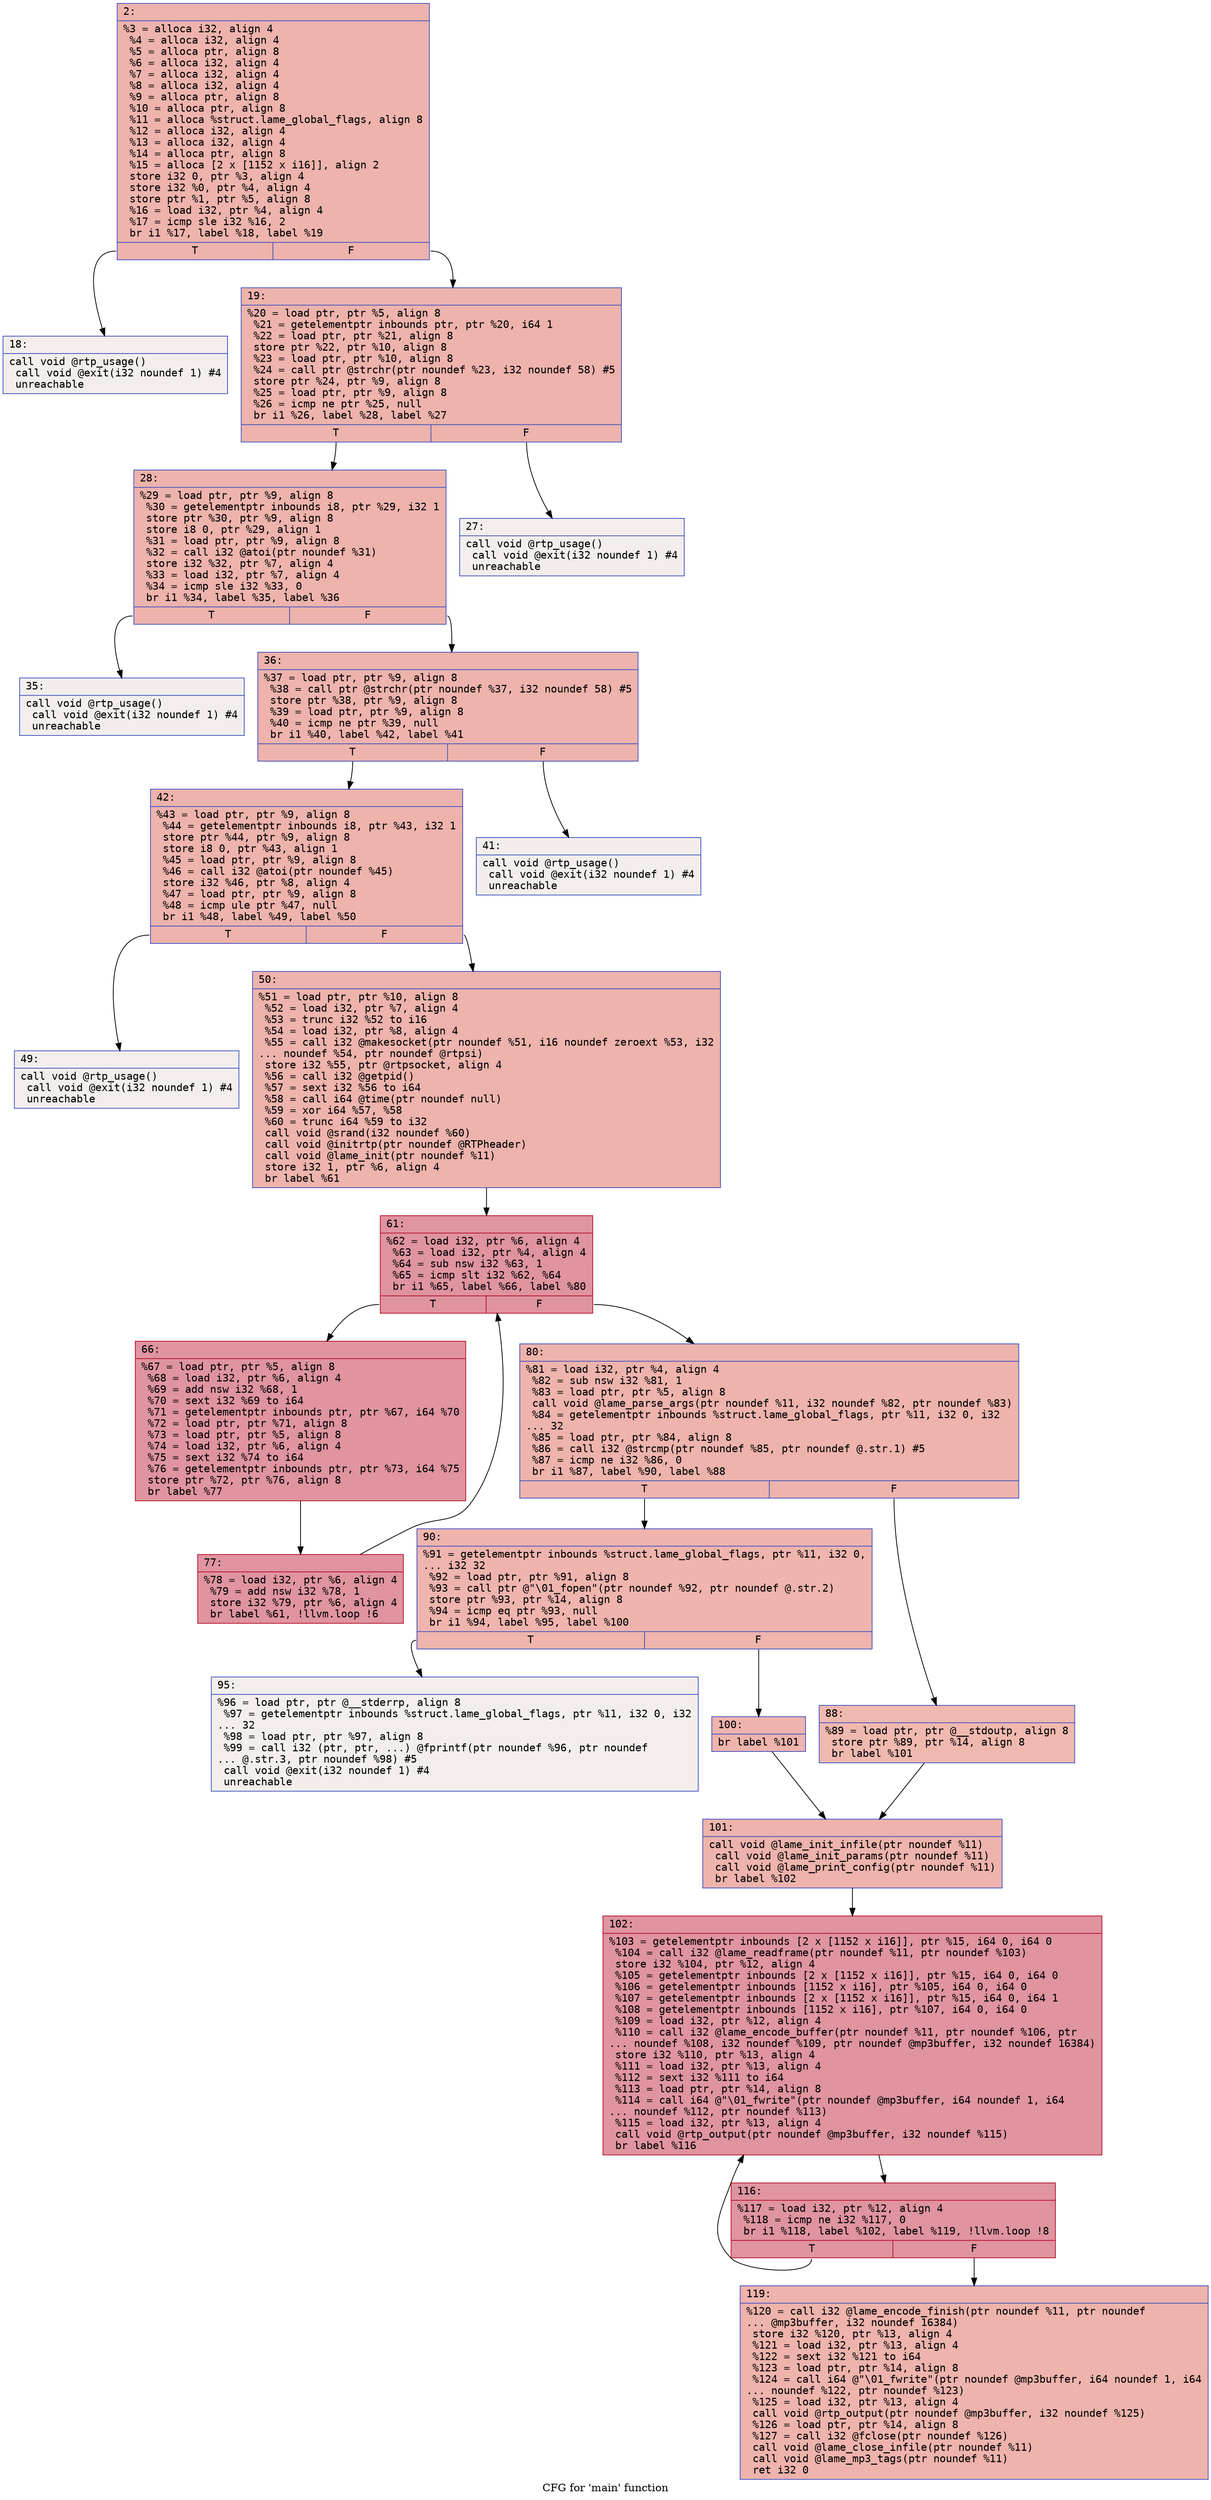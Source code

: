 digraph "CFG for 'main' function" {
	label="CFG for 'main' function";

	Node0x600001b0e210 [shape=record,color="#3d50c3ff", style=filled, fillcolor="#d6524470" fontname="Courier",label="{2:\l|  %3 = alloca i32, align 4\l  %4 = alloca i32, align 4\l  %5 = alloca ptr, align 8\l  %6 = alloca i32, align 4\l  %7 = alloca i32, align 4\l  %8 = alloca i32, align 4\l  %9 = alloca ptr, align 8\l  %10 = alloca ptr, align 8\l  %11 = alloca %struct.lame_global_flags, align 8\l  %12 = alloca i32, align 4\l  %13 = alloca i32, align 4\l  %14 = alloca ptr, align 8\l  %15 = alloca [2 x [1152 x i16]], align 2\l  store i32 0, ptr %3, align 4\l  store i32 %0, ptr %4, align 4\l  store ptr %1, ptr %5, align 8\l  %16 = load i32, ptr %4, align 4\l  %17 = icmp sle i32 %16, 2\l  br i1 %17, label %18, label %19\l|{<s0>T|<s1>F}}"];
	Node0x600001b0e210:s0 -> Node0x600001b0e260[tooltip="2 -> 18\nProbability 0.00%" ];
	Node0x600001b0e210:s1 -> Node0x600001b0e2b0[tooltip="2 -> 19\nProbability 100.00%" ];
	Node0x600001b0e260 [shape=record,color="#3d50c3ff", style=filled, fillcolor="#e5d8d170" fontname="Courier",label="{18:\l|  call void @rtp_usage()\l  call void @exit(i32 noundef 1) #4\l  unreachable\l}"];
	Node0x600001b0e2b0 [shape=record,color="#3d50c3ff", style=filled, fillcolor="#d6524470" fontname="Courier",label="{19:\l|  %20 = load ptr, ptr %5, align 8\l  %21 = getelementptr inbounds ptr, ptr %20, i64 1\l  %22 = load ptr, ptr %21, align 8\l  store ptr %22, ptr %10, align 8\l  %23 = load ptr, ptr %10, align 8\l  %24 = call ptr @strchr(ptr noundef %23, i32 noundef 58) #5\l  store ptr %24, ptr %9, align 8\l  %25 = load ptr, ptr %9, align 8\l  %26 = icmp ne ptr %25, null\l  br i1 %26, label %28, label %27\l|{<s0>T|<s1>F}}"];
	Node0x600001b0e2b0:s0 -> Node0x600001b0e350[tooltip="19 -> 28\nProbability 100.00%" ];
	Node0x600001b0e2b0:s1 -> Node0x600001b0e300[tooltip="19 -> 27\nProbability 0.00%" ];
	Node0x600001b0e300 [shape=record,color="#3d50c3ff", style=filled, fillcolor="#e5d8d170" fontname="Courier",label="{27:\l|  call void @rtp_usage()\l  call void @exit(i32 noundef 1) #4\l  unreachable\l}"];
	Node0x600001b0e350 [shape=record,color="#3d50c3ff", style=filled, fillcolor="#d6524470" fontname="Courier",label="{28:\l|  %29 = load ptr, ptr %9, align 8\l  %30 = getelementptr inbounds i8, ptr %29, i32 1\l  store ptr %30, ptr %9, align 8\l  store i8 0, ptr %29, align 1\l  %31 = load ptr, ptr %9, align 8\l  %32 = call i32 @atoi(ptr noundef %31)\l  store i32 %32, ptr %7, align 4\l  %33 = load i32, ptr %7, align 4\l  %34 = icmp sle i32 %33, 0\l  br i1 %34, label %35, label %36\l|{<s0>T|<s1>F}}"];
	Node0x600001b0e350:s0 -> Node0x600001b0e3a0[tooltip="28 -> 35\nProbability 0.00%" ];
	Node0x600001b0e350:s1 -> Node0x600001b0e3f0[tooltip="28 -> 36\nProbability 100.00%" ];
	Node0x600001b0e3a0 [shape=record,color="#3d50c3ff", style=filled, fillcolor="#e5d8d170" fontname="Courier",label="{35:\l|  call void @rtp_usage()\l  call void @exit(i32 noundef 1) #4\l  unreachable\l}"];
	Node0x600001b0e3f0 [shape=record,color="#3d50c3ff", style=filled, fillcolor="#d6524470" fontname="Courier",label="{36:\l|  %37 = load ptr, ptr %9, align 8\l  %38 = call ptr @strchr(ptr noundef %37, i32 noundef 58) #5\l  store ptr %38, ptr %9, align 8\l  %39 = load ptr, ptr %9, align 8\l  %40 = icmp ne ptr %39, null\l  br i1 %40, label %42, label %41\l|{<s0>T|<s1>F}}"];
	Node0x600001b0e3f0:s0 -> Node0x600001b0e490[tooltip="36 -> 42\nProbability 100.00%" ];
	Node0x600001b0e3f0:s1 -> Node0x600001b0e440[tooltip="36 -> 41\nProbability 0.00%" ];
	Node0x600001b0e440 [shape=record,color="#3d50c3ff", style=filled, fillcolor="#e5d8d170" fontname="Courier",label="{41:\l|  call void @rtp_usage()\l  call void @exit(i32 noundef 1) #4\l  unreachable\l}"];
	Node0x600001b0e490 [shape=record,color="#3d50c3ff", style=filled, fillcolor="#d6524470" fontname="Courier",label="{42:\l|  %43 = load ptr, ptr %9, align 8\l  %44 = getelementptr inbounds i8, ptr %43, i32 1\l  store ptr %44, ptr %9, align 8\l  store i8 0, ptr %43, align 1\l  %45 = load ptr, ptr %9, align 8\l  %46 = call i32 @atoi(ptr noundef %45)\l  store i32 %46, ptr %8, align 4\l  %47 = load ptr, ptr %9, align 8\l  %48 = icmp ule ptr %47, null\l  br i1 %48, label %49, label %50\l|{<s0>T|<s1>F}}"];
	Node0x600001b0e490:s0 -> Node0x600001b0e4e0[tooltip="42 -> 49\nProbability 0.00%" ];
	Node0x600001b0e490:s1 -> Node0x600001b0e530[tooltip="42 -> 50\nProbability 100.00%" ];
	Node0x600001b0e4e0 [shape=record,color="#3d50c3ff", style=filled, fillcolor="#e5d8d170" fontname="Courier",label="{49:\l|  call void @rtp_usage()\l  call void @exit(i32 noundef 1) #4\l  unreachable\l}"];
	Node0x600001b0e530 [shape=record,color="#3d50c3ff", style=filled, fillcolor="#d6524470" fontname="Courier",label="{50:\l|  %51 = load ptr, ptr %10, align 8\l  %52 = load i32, ptr %7, align 4\l  %53 = trunc i32 %52 to i16\l  %54 = load i32, ptr %8, align 4\l  %55 = call i32 @makesocket(ptr noundef %51, i16 noundef zeroext %53, i32\l... noundef %54, ptr noundef @rtpsi)\l  store i32 %55, ptr @rtpsocket, align 4\l  %56 = call i32 @getpid()\l  %57 = sext i32 %56 to i64\l  %58 = call i64 @time(ptr noundef null)\l  %59 = xor i64 %57, %58\l  %60 = trunc i64 %59 to i32\l  call void @srand(i32 noundef %60)\l  call void @initrtp(ptr noundef @RTPheader)\l  call void @lame_init(ptr noundef %11)\l  store i32 1, ptr %6, align 4\l  br label %61\l}"];
	Node0x600001b0e530 -> Node0x600001b0e580[tooltip="50 -> 61\nProbability 100.00%" ];
	Node0x600001b0e580 [shape=record,color="#b70d28ff", style=filled, fillcolor="#b70d2870" fontname="Courier",label="{61:\l|  %62 = load i32, ptr %6, align 4\l  %63 = load i32, ptr %4, align 4\l  %64 = sub nsw i32 %63, 1\l  %65 = icmp slt i32 %62, %64\l  br i1 %65, label %66, label %80\l|{<s0>T|<s1>F}}"];
	Node0x600001b0e580:s0 -> Node0x600001b0e5d0[tooltip="61 -> 66\nProbability 96.88%" ];
	Node0x600001b0e580:s1 -> Node0x600001b0e670[tooltip="61 -> 80\nProbability 3.12%" ];
	Node0x600001b0e5d0 [shape=record,color="#b70d28ff", style=filled, fillcolor="#b70d2870" fontname="Courier",label="{66:\l|  %67 = load ptr, ptr %5, align 8\l  %68 = load i32, ptr %6, align 4\l  %69 = add nsw i32 %68, 1\l  %70 = sext i32 %69 to i64\l  %71 = getelementptr inbounds ptr, ptr %67, i64 %70\l  %72 = load ptr, ptr %71, align 8\l  %73 = load ptr, ptr %5, align 8\l  %74 = load i32, ptr %6, align 4\l  %75 = sext i32 %74 to i64\l  %76 = getelementptr inbounds ptr, ptr %73, i64 %75\l  store ptr %72, ptr %76, align 8\l  br label %77\l}"];
	Node0x600001b0e5d0 -> Node0x600001b0e620[tooltip="66 -> 77\nProbability 100.00%" ];
	Node0x600001b0e620 [shape=record,color="#b70d28ff", style=filled, fillcolor="#b70d2870" fontname="Courier",label="{77:\l|  %78 = load i32, ptr %6, align 4\l  %79 = add nsw i32 %78, 1\l  store i32 %79, ptr %6, align 4\l  br label %61, !llvm.loop !6\l}"];
	Node0x600001b0e620 -> Node0x600001b0e580[tooltip="77 -> 61\nProbability 100.00%" ];
	Node0x600001b0e670 [shape=record,color="#3d50c3ff", style=filled, fillcolor="#d6524470" fontname="Courier",label="{80:\l|  %81 = load i32, ptr %4, align 4\l  %82 = sub nsw i32 %81, 1\l  %83 = load ptr, ptr %5, align 8\l  call void @lame_parse_args(ptr noundef %11, i32 noundef %82, ptr noundef %83)\l  %84 = getelementptr inbounds %struct.lame_global_flags, ptr %11, i32 0, i32\l... 32\l  %85 = load ptr, ptr %84, align 8\l  %86 = call i32 @strcmp(ptr noundef %85, ptr noundef @.str.1) #5\l  %87 = icmp ne i32 %86, 0\l  br i1 %87, label %90, label %88\l|{<s0>T|<s1>F}}"];
	Node0x600001b0e670:s0 -> Node0x600001b0e710[tooltip="80 -> 90\nProbability 62.50%" ];
	Node0x600001b0e670:s1 -> Node0x600001b0e6c0[tooltip="80 -> 88\nProbability 37.50%" ];
	Node0x600001b0e6c0 [shape=record,color="#3d50c3ff", style=filled, fillcolor="#de614d70" fontname="Courier",label="{88:\l|  %89 = load ptr, ptr @__stdoutp, align 8\l  store ptr %89, ptr %14, align 8\l  br label %101\l}"];
	Node0x600001b0e6c0 -> Node0x600001b0e800[tooltip="88 -> 101\nProbability 100.00%" ];
	Node0x600001b0e710 [shape=record,color="#3d50c3ff", style=filled, fillcolor="#d8564670" fontname="Courier",label="{90:\l|  %91 = getelementptr inbounds %struct.lame_global_flags, ptr %11, i32 0,\l... i32 32\l  %92 = load ptr, ptr %91, align 8\l  %93 = call ptr @\"\\01_fopen\"(ptr noundef %92, ptr noundef @.str.2)\l  store ptr %93, ptr %14, align 8\l  %94 = icmp eq ptr %93, null\l  br i1 %94, label %95, label %100\l|{<s0>T|<s1>F}}"];
	Node0x600001b0e710:s0 -> Node0x600001b0e760[tooltip="90 -> 95\nProbability 0.00%" ];
	Node0x600001b0e710:s1 -> Node0x600001b0e7b0[tooltip="90 -> 100\nProbability 100.00%" ];
	Node0x600001b0e760 [shape=record,color="#3d50c3ff", style=filled, fillcolor="#e3d9d370" fontname="Courier",label="{95:\l|  %96 = load ptr, ptr @__stderrp, align 8\l  %97 = getelementptr inbounds %struct.lame_global_flags, ptr %11, i32 0, i32\l... 32\l  %98 = load ptr, ptr %97, align 8\l  %99 = call i32 (ptr, ptr, ...) @fprintf(ptr noundef %96, ptr noundef\l... @.str.3, ptr noundef %98) #5\l  call void @exit(i32 noundef 1) #4\l  unreachable\l}"];
	Node0x600001b0e7b0 [shape=record,color="#3d50c3ff", style=filled, fillcolor="#d8564670" fontname="Courier",label="{100:\l|  br label %101\l}"];
	Node0x600001b0e7b0 -> Node0x600001b0e800[tooltip="100 -> 101\nProbability 100.00%" ];
	Node0x600001b0e800 [shape=record,color="#3d50c3ff", style=filled, fillcolor="#d6524470" fontname="Courier",label="{101:\l|  call void @lame_init_infile(ptr noundef %11)\l  call void @lame_init_params(ptr noundef %11)\l  call void @lame_print_config(ptr noundef %11)\l  br label %102\l}"];
	Node0x600001b0e800 -> Node0x600001b0e850[tooltip="101 -> 102\nProbability 100.00%" ];
	Node0x600001b0e850 [shape=record,color="#b70d28ff", style=filled, fillcolor="#b70d2870" fontname="Courier",label="{102:\l|  %103 = getelementptr inbounds [2 x [1152 x i16]], ptr %15, i64 0, i64 0\l  %104 = call i32 @lame_readframe(ptr noundef %11, ptr noundef %103)\l  store i32 %104, ptr %12, align 4\l  %105 = getelementptr inbounds [2 x [1152 x i16]], ptr %15, i64 0, i64 0\l  %106 = getelementptr inbounds [1152 x i16], ptr %105, i64 0, i64 0\l  %107 = getelementptr inbounds [2 x [1152 x i16]], ptr %15, i64 0, i64 1\l  %108 = getelementptr inbounds [1152 x i16], ptr %107, i64 0, i64 0\l  %109 = load i32, ptr %12, align 4\l  %110 = call i32 @lame_encode_buffer(ptr noundef %11, ptr noundef %106, ptr\l... noundef %108, i32 noundef %109, ptr noundef @mp3buffer, i32 noundef 16384)\l  store i32 %110, ptr %13, align 4\l  %111 = load i32, ptr %13, align 4\l  %112 = sext i32 %111 to i64\l  %113 = load ptr, ptr %14, align 8\l  %114 = call i64 @\"\\01_fwrite\"(ptr noundef @mp3buffer, i64 noundef 1, i64\l... noundef %112, ptr noundef %113)\l  %115 = load i32, ptr %13, align 4\l  call void @rtp_output(ptr noundef @mp3buffer, i32 noundef %115)\l  br label %116\l}"];
	Node0x600001b0e850 -> Node0x600001b0e8a0[tooltip="102 -> 116\nProbability 100.00%" ];
	Node0x600001b0e8a0 [shape=record,color="#b70d28ff", style=filled, fillcolor="#b70d2870" fontname="Courier",label="{116:\l|  %117 = load i32, ptr %12, align 4\l  %118 = icmp ne i32 %117, 0\l  br i1 %118, label %102, label %119, !llvm.loop !8\l|{<s0>T|<s1>F}}"];
	Node0x600001b0e8a0:s0 -> Node0x600001b0e850[tooltip="116 -> 102\nProbability 96.88%" ];
	Node0x600001b0e8a0:s1 -> Node0x600001b0e8f0[tooltip="116 -> 119\nProbability 3.12%" ];
	Node0x600001b0e8f0 [shape=record,color="#3d50c3ff", style=filled, fillcolor="#d6524470" fontname="Courier",label="{119:\l|  %120 = call i32 @lame_encode_finish(ptr noundef %11, ptr noundef\l... @mp3buffer, i32 noundef 16384)\l  store i32 %120, ptr %13, align 4\l  %121 = load i32, ptr %13, align 4\l  %122 = sext i32 %121 to i64\l  %123 = load ptr, ptr %14, align 8\l  %124 = call i64 @\"\\01_fwrite\"(ptr noundef @mp3buffer, i64 noundef 1, i64\l... noundef %122, ptr noundef %123)\l  %125 = load i32, ptr %13, align 4\l  call void @rtp_output(ptr noundef @mp3buffer, i32 noundef %125)\l  %126 = load ptr, ptr %14, align 8\l  %127 = call i32 @fclose(ptr noundef %126)\l  call void @lame_close_infile(ptr noundef %11)\l  call void @lame_mp3_tags(ptr noundef %11)\l  ret i32 0\l}"];
}
